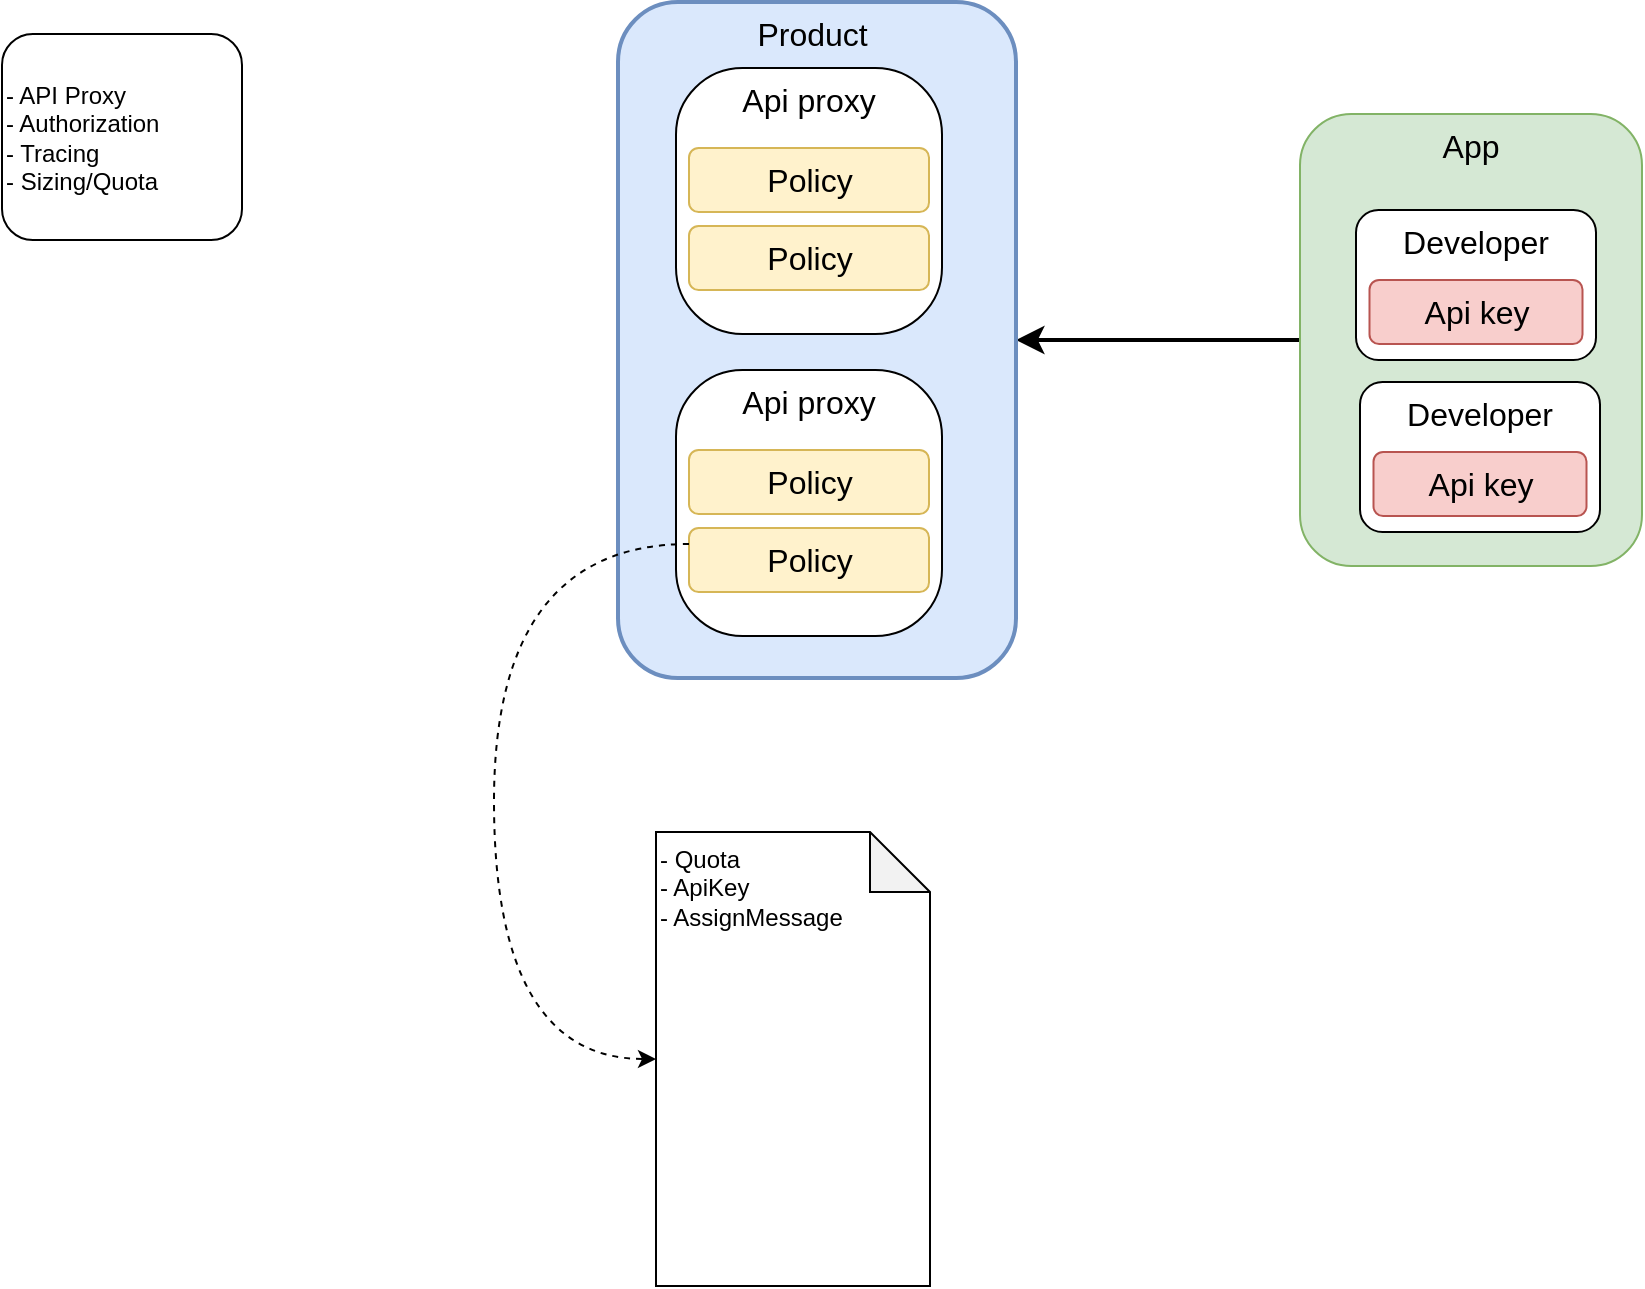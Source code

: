 <mxfile version="22.0.0" type="github">
  <diagram name="Page-1" id="HOvuosdeT9v5tkYRqVk3">
    <mxGraphModel dx="1442" dy="535" grid="0" gridSize="10" guides="1" tooltips="1" connect="1" arrows="1" fold="1" page="0" pageScale="1" pageWidth="827" pageHeight="1169" math="0" shadow="0">
      <root>
        <mxCell id="0" />
        <mxCell id="1" parent="0" />
        <mxCell id="2ciaOZCoj3dRZoLSagHL-5" style="edgeStyle=none;rounded=1;orthogonalLoop=1;jettySize=auto;html=1;entryX=1;entryY=0.5;entryDx=0;entryDy=0;fontSize=12;startSize=8;endSize=8;strokeWidth=2;" parent="1" source="2ciaOZCoj3dRZoLSagHL-4" target="2ciaOZCoj3dRZoLSagHL-2" edge="1">
          <mxGeometry relative="1" as="geometry" />
        </mxCell>
        <mxCell id="2ciaOZCoj3dRZoLSagHL-4" value="App" style="rounded=1;whiteSpace=wrap;html=1;fontSize=16;verticalAlign=top;fillColor=#d5e8d4;strokeColor=#82b366;" parent="1" vertex="1">
          <mxGeometry x="389" y="103" width="171" height="226" as="geometry" />
        </mxCell>
        <mxCell id="2ciaOZCoj3dRZoLSagHL-2" value="Product&amp;nbsp;" style="rounded=1;whiteSpace=wrap;html=1;fontSize=16;verticalAlign=top;fillColor=#dae8fc;strokeColor=#6c8ebf;strokeWidth=2;" parent="1" vertex="1">
          <mxGeometry x="48" y="47" width="199" height="338" as="geometry" />
        </mxCell>
        <mxCell id="XcDybMvGG41WEiG3jihm-2" value="" style="group" vertex="1" connectable="0" parent="1">
          <mxGeometry x="417" y="151" width="120" height="75" as="geometry" />
        </mxCell>
        <mxCell id="2ciaOZCoj3dRZoLSagHL-3" value="Developer" style="rounded=1;whiteSpace=wrap;html=1;fontSize=16;verticalAlign=top;" parent="XcDybMvGG41WEiG3jihm-2" vertex="1">
          <mxGeometry width="120" height="75" as="geometry" />
        </mxCell>
        <mxCell id="2ciaOZCoj3dRZoLSagHL-6" value="Api key" style="rounded=1;whiteSpace=wrap;html=1;fontSize=16;fillColor=#f8cecc;strokeColor=#b85450;" parent="XcDybMvGG41WEiG3jihm-2" vertex="1">
          <mxGeometry x="6.75" y="35" width="106.5" height="32" as="geometry" />
        </mxCell>
        <mxCell id="XcDybMvGG41WEiG3jihm-3" value="" style="group" vertex="1" connectable="0" parent="1">
          <mxGeometry x="419" y="237" width="120" height="75" as="geometry" />
        </mxCell>
        <mxCell id="XcDybMvGG41WEiG3jihm-4" value="Developer" style="rounded=1;whiteSpace=wrap;html=1;fontSize=16;verticalAlign=top;" vertex="1" parent="XcDybMvGG41WEiG3jihm-3">
          <mxGeometry width="120" height="75" as="geometry" />
        </mxCell>
        <mxCell id="XcDybMvGG41WEiG3jihm-5" value="Api key" style="rounded=1;whiteSpace=wrap;html=1;fontSize=16;fillColor=#f8cecc;strokeColor=#b85450;" vertex="1" parent="XcDybMvGG41WEiG3jihm-3">
          <mxGeometry x="6.75" y="35" width="106.5" height="32" as="geometry" />
        </mxCell>
        <mxCell id="XcDybMvGG41WEiG3jihm-9" value="" style="group;rounded=1;" vertex="1" connectable="0" parent="1">
          <mxGeometry x="77" y="80" width="133" height="133" as="geometry" />
        </mxCell>
        <mxCell id="2ciaOZCoj3dRZoLSagHL-1" value="Api proxy" style="rounded=1;whiteSpace=wrap;html=1;fontSize=16;arcSize=25;verticalAlign=top;" parent="XcDybMvGG41WEiG3jihm-9" vertex="1">
          <mxGeometry width="133" height="133" as="geometry" />
        </mxCell>
        <mxCell id="2ciaOZCoj3dRZoLSagHL-8" value="Policy" style="rounded=1;whiteSpace=wrap;html=1;fontSize=16;fillColor=#fff2cc;strokeColor=#d6b656;" parent="XcDybMvGG41WEiG3jihm-9" vertex="1">
          <mxGeometry x="6.5" y="40" width="120" height="32" as="geometry" />
        </mxCell>
        <mxCell id="XcDybMvGG41WEiG3jihm-1" value="Policy" style="rounded=1;whiteSpace=wrap;html=1;fontSize=16;fillColor=#fff2cc;strokeColor=#d6b656;" vertex="1" parent="XcDybMvGG41WEiG3jihm-9">
          <mxGeometry x="6.5" y="79" width="120" height="32" as="geometry" />
        </mxCell>
        <mxCell id="XcDybMvGG41WEiG3jihm-10" value="" style="group" vertex="1" connectable="0" parent="1">
          <mxGeometry x="77" y="231" width="133" height="133" as="geometry" />
        </mxCell>
        <mxCell id="XcDybMvGG41WEiG3jihm-6" value="Api proxy" style="rounded=1;whiteSpace=wrap;html=1;fontSize=16;arcSize=25;verticalAlign=top;" vertex="1" parent="XcDybMvGG41WEiG3jihm-10">
          <mxGeometry width="133" height="133" as="geometry" />
        </mxCell>
        <mxCell id="XcDybMvGG41WEiG3jihm-7" value="Policy" style="rounded=1;whiteSpace=wrap;html=1;fontSize=16;fillColor=#fff2cc;strokeColor=#d6b656;" vertex="1" parent="XcDybMvGG41WEiG3jihm-10">
          <mxGeometry x="6.5" y="40" width="120" height="32" as="geometry" />
        </mxCell>
        <mxCell id="XcDybMvGG41WEiG3jihm-8" value="Policy" style="rounded=1;whiteSpace=wrap;html=1;fontSize=16;fillColor=#fff2cc;strokeColor=#d6b656;" vertex="1" parent="XcDybMvGG41WEiG3jihm-10">
          <mxGeometry x="6.5" y="79" width="120" height="32" as="geometry" />
        </mxCell>
        <mxCell id="XcDybMvGG41WEiG3jihm-12" value="- Quota&lt;br&gt;- ApiKey&lt;br&gt;- AssignMessage" style="shape=note;whiteSpace=wrap;html=1;backgroundOutline=1;darkOpacity=0.05;align=left;verticalAlign=top;" vertex="1" parent="1">
          <mxGeometry x="67" y="462" width="137" height="227" as="geometry" />
        </mxCell>
        <mxCell id="XcDybMvGG41WEiG3jihm-13" style="edgeStyle=orthogonalEdgeStyle;rounded=0;orthogonalLoop=1;jettySize=auto;html=1;entryX=0;entryY=0.5;entryDx=0;entryDy=0;entryPerimeter=0;curved=1;exitX=0;exitY=0.25;exitDx=0;exitDy=0;dashed=1;" edge="1" parent="1" source="XcDybMvGG41WEiG3jihm-8" target="XcDybMvGG41WEiG3jihm-12">
          <mxGeometry relative="1" as="geometry">
            <Array as="points">
              <mxPoint x="-14" y="318" />
              <mxPoint x="-14" y="575" />
            </Array>
          </mxGeometry>
        </mxCell>
        <mxCell id="XcDybMvGG41WEiG3jihm-14" value="- API Proxy&lt;br&gt;- Authorization&lt;br&gt;- Tracing&lt;br&gt;- Sizing/Quota" style="rounded=1;whiteSpace=wrap;html=1;align=left;" vertex="1" parent="1">
          <mxGeometry x="-260" y="63" width="120" height="103" as="geometry" />
        </mxCell>
      </root>
    </mxGraphModel>
  </diagram>
</mxfile>
